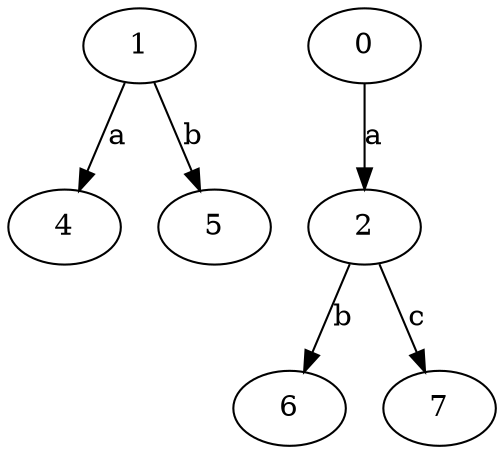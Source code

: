 strict digraph  {
1;
2;
4;
5;
6;
7;
0;
1 -> 4  [label=a];
1 -> 5  [label=b];
2 -> 6  [label=b];
2 -> 7  [label=c];
0 -> 2  [label=a];
}
